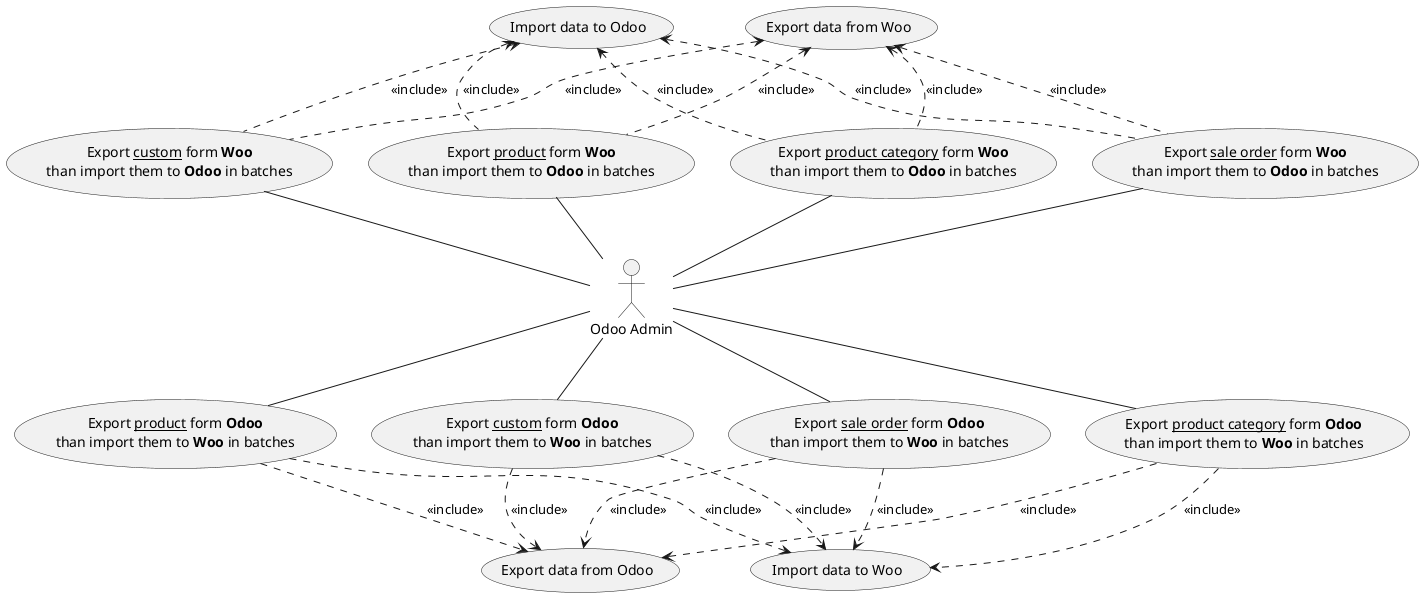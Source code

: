 @startuml
:Odoo Admin: as Admin

(Export data from Woo) as (EWoo)
(Import data to Odoo) as (IOdoo)

(Export <u>product category</u> form **Woo**\nthan import them to **Odoo** in batches) as (category w2o)
(Export <u>product</u> form **Woo**\nthan import them to **Odoo** in batches) as (product w2o)
(Export <u>custom</u> form **Woo**\nthan import them to **Odoo** in batches) as (custom w2o)
(Export <u>sale order</u> form **Woo**\nthan import them to **Odoo** in batches) as (order w2o)

(Export data from Odoo) as (EOdoo)
(Import data to Woo) as (IWoo)

(Export <u>product category</u> form **Odoo**\nthan import them to **Woo** in batches) as (category o2w)
(Export <u>product</u> form **Odoo**\nthan import them to **Woo** in batches) as (product o2w)
(Export <u>sale order</u> form **Odoo**\nthan import them to **Woo** in batches) as (order o2w)
(Export <u>custom</u> form **Odoo**\nthan import them to **Woo** in batches) as (custom o2w)

(category w2o) .up.> (EWoo) : <<include>>
(product w2o) .up.> (EWoo) : <<include>>
(custom w2o) .up.> (EWoo) : <<include>>
(order w2o) .up.> (EWoo) : <<include>>
(category w2o) .up.> (IOdoo) : <<include>>
(product w2o) .up.> (IOdoo) : <<include>>
(custom w2o) .up.> (IOdoo) : <<include>>
(order w2o) .up.> (IOdoo) : <<include>>

(category w2o) -down- Admin
Admin -down- (category o2w)

(product w2o) -down- Admin
Admin -down- (product o2w)

(custom w2o) -down- Admin
Admin -down- (custom o2w)

(order w2o) -down- Admin
Admin -down- (order o2w)

(EOdoo) <.up. (category o2w) : <<include>>
(EOdoo) <.up. (product o2w) : <<include>>
(EOdoo) <.up. (custom o2w) : <<include>>
(EOdoo) <.up. (order o2w) : <<include>>
(IWoo) <.up. (category o2w) : <<include>>
(IWoo) <.up. (product o2w) : <<include>>
(IWoo) <.up. (custom o2w) : <<include>>
(IWoo) <.up. (order o2w) : <<include>>

@enduml
